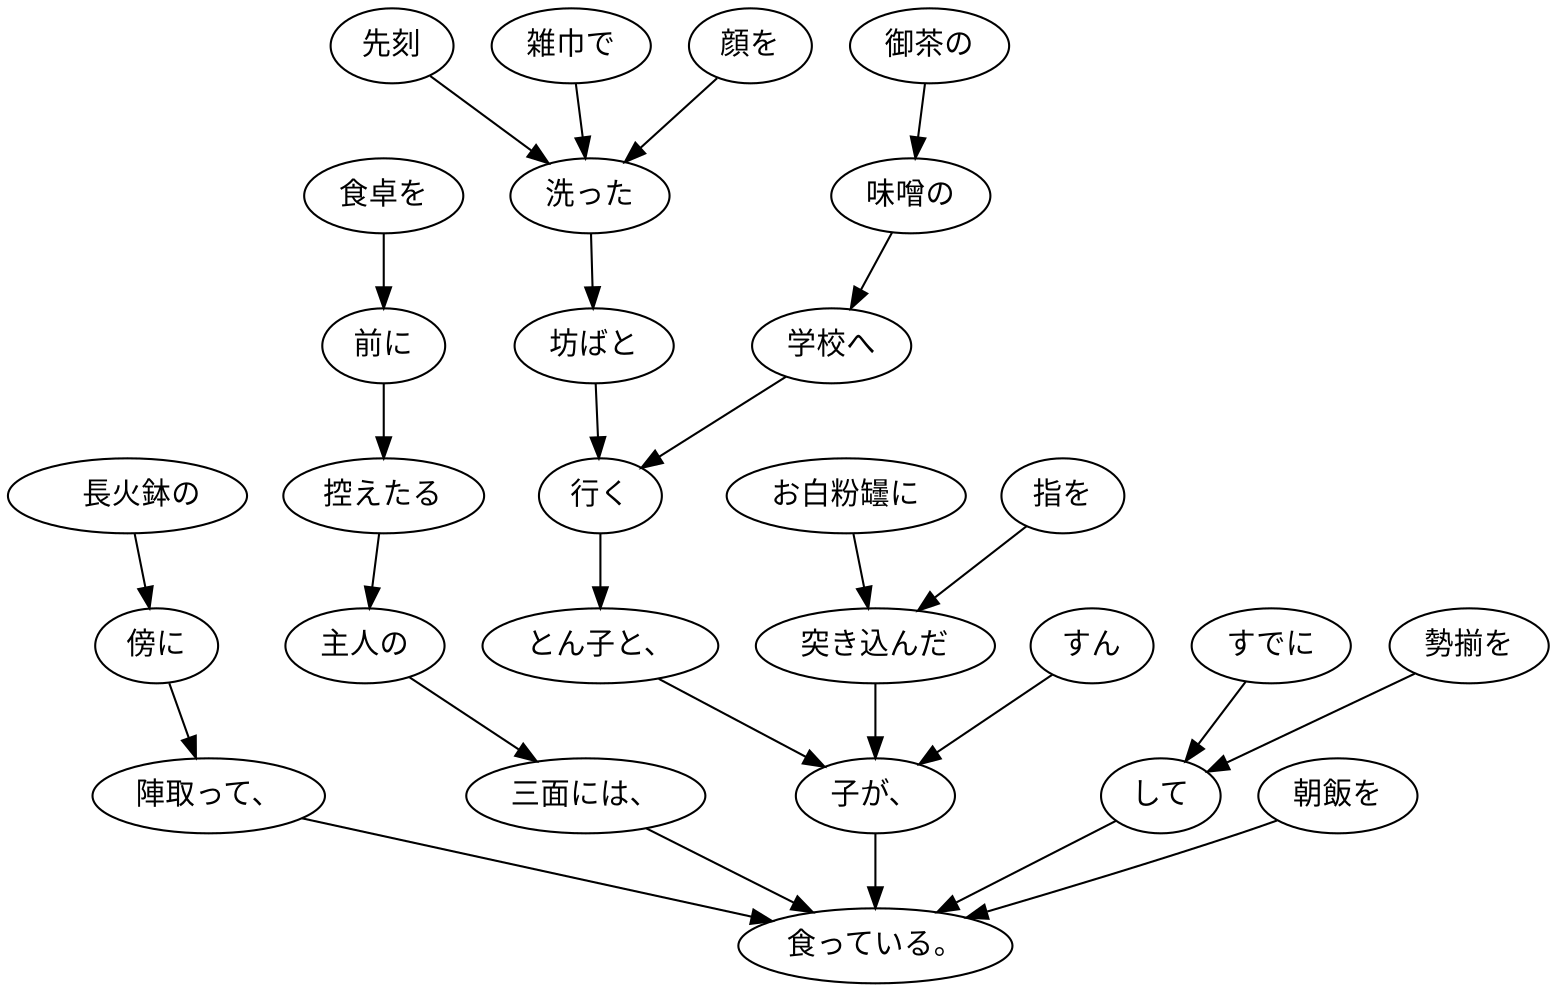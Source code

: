 digraph graph6593 {
	node0 [label="　長火鉢の"];
	node1 [label="傍に"];
	node2 [label="陣取って、"];
	node3 [label="食卓を"];
	node4 [label="前に"];
	node5 [label="控えたる"];
	node6 [label="主人の"];
	node7 [label="三面には、"];
	node8 [label="先刻"];
	node9 [label="雑巾で"];
	node10 [label="顔を"];
	node11 [label="洗った"];
	node12 [label="坊ばと"];
	node13 [label="御茶の"];
	node14 [label="味噌の"];
	node15 [label="学校へ"];
	node16 [label="行く"];
	node17 [label="とん子と、"];
	node18 [label="お白粉罎に"];
	node19 [label="指を"];
	node20 [label="突き込んだ"];
	node21 [label="すん"];
	node22 [label="子が、"];
	node23 [label="すでに"];
	node24 [label="勢揃を"];
	node25 [label="して"];
	node26 [label="朝飯を"];
	node27 [label="食っている。"];
	node0 -> node1;
	node1 -> node2;
	node2 -> node27;
	node3 -> node4;
	node4 -> node5;
	node5 -> node6;
	node6 -> node7;
	node7 -> node27;
	node8 -> node11;
	node9 -> node11;
	node10 -> node11;
	node11 -> node12;
	node12 -> node16;
	node13 -> node14;
	node14 -> node15;
	node15 -> node16;
	node16 -> node17;
	node17 -> node22;
	node18 -> node20;
	node19 -> node20;
	node20 -> node22;
	node21 -> node22;
	node22 -> node27;
	node23 -> node25;
	node24 -> node25;
	node25 -> node27;
	node26 -> node27;
}
